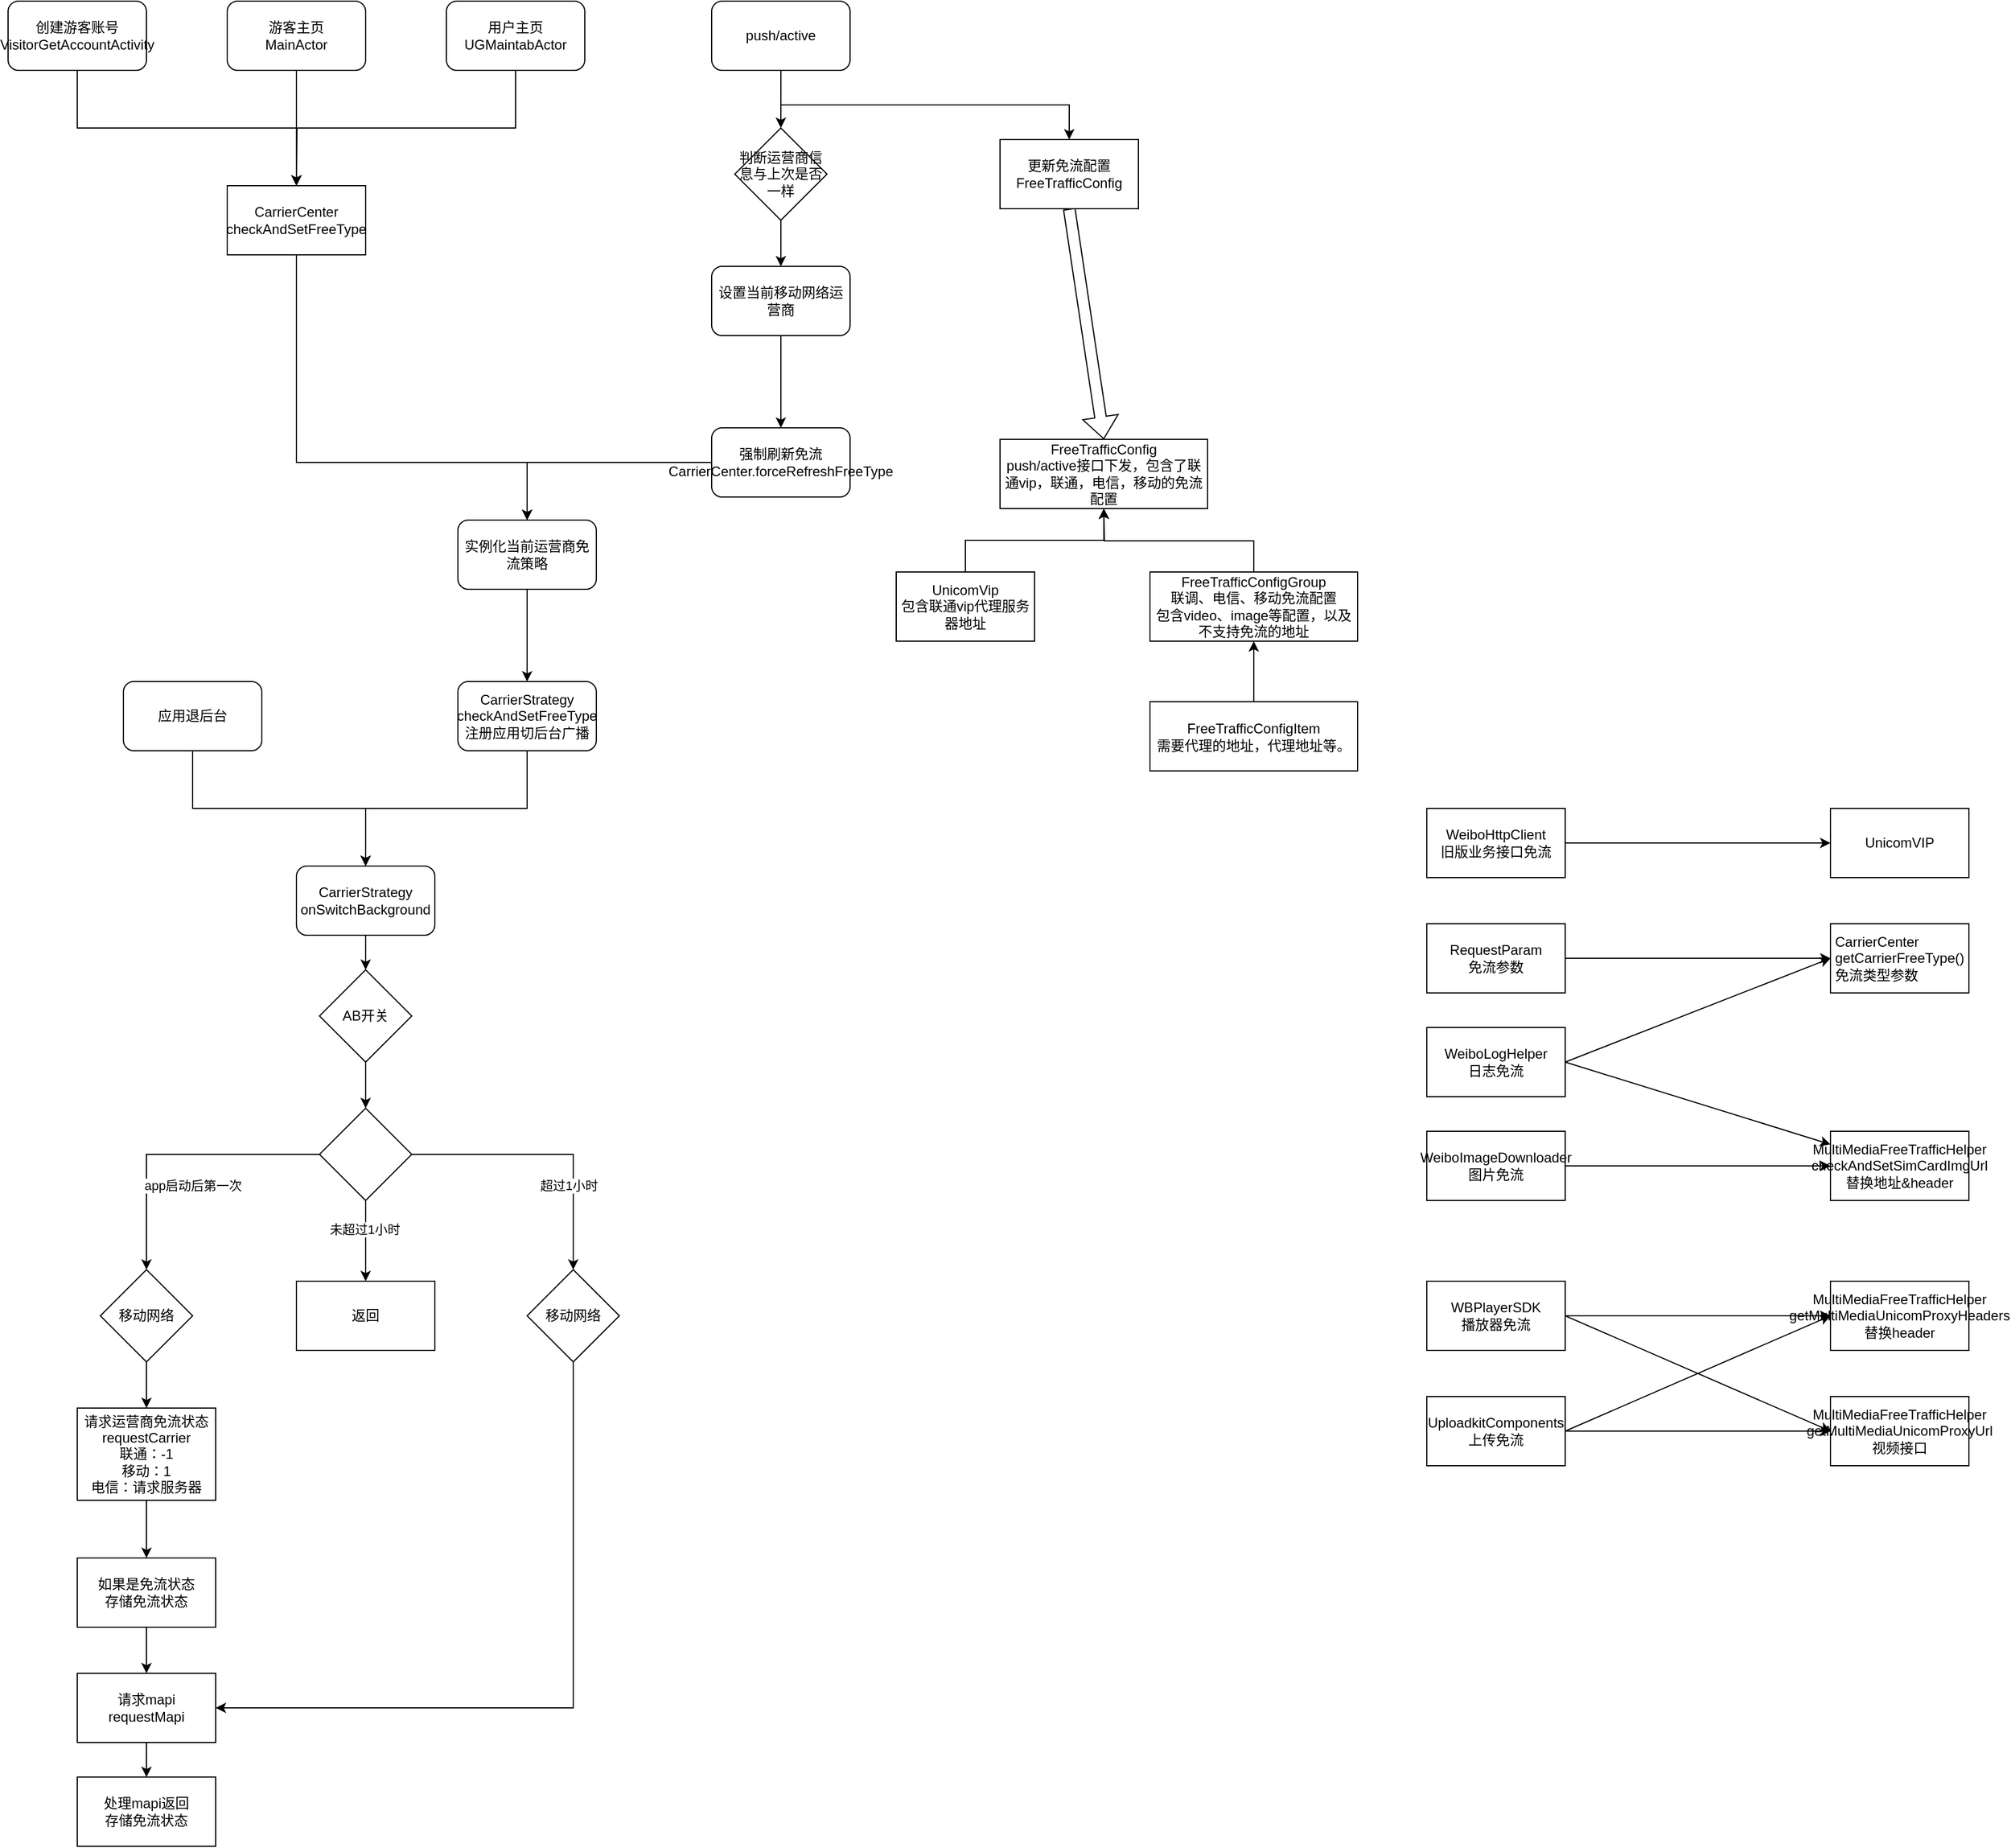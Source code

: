 <mxfile version="13.6.4" type="github" pages="2">
  <diagram id="5t_msXA3C3aUCK7MmMF7" name="客户端">
    <mxGraphModel dx="1398" dy="657" grid="1" gridSize="10" guides="1" tooltips="1" connect="1" arrows="1" fold="1" page="0" pageScale="1" pageWidth="1200" pageHeight="1600" math="0" shadow="0">
      <root>
        <mxCell id="0" />
        <mxCell id="1" parent="0" />
        <mxCell id="FD7otclthJIT6LNGtW_D-5" style="edgeStyle=orthogonalEdgeStyle;rounded=0;orthogonalLoop=1;jettySize=auto;html=1;exitX=0.5;exitY=1;exitDx=0;exitDy=0;" parent="1" source="FD7otclthJIT6LNGtW_D-1" edge="1">
          <mxGeometry relative="1" as="geometry">
            <mxPoint x="380" y="270" as="targetPoint" />
          </mxGeometry>
        </mxCell>
        <mxCell id="FD7otclthJIT6LNGtW_D-1" value="创建游客账号&lt;br&gt;VisitorGetAccountActivity" style="rounded=1;whiteSpace=wrap;html=1;" parent="1" vertex="1">
          <mxGeometry x="130" y="110" width="120" height="60" as="geometry" />
        </mxCell>
        <mxCell id="FD7otclthJIT6LNGtW_D-6" style="edgeStyle=orthogonalEdgeStyle;rounded=0;orthogonalLoop=1;jettySize=auto;html=1;exitX=0.5;exitY=1;exitDx=0;exitDy=0;entryX=0.5;entryY=0;entryDx=0;entryDy=0;" parent="1" source="FD7otclthJIT6LNGtW_D-2" target="FD7otclthJIT6LNGtW_D-4" edge="1">
          <mxGeometry relative="1" as="geometry" />
        </mxCell>
        <mxCell id="FD7otclthJIT6LNGtW_D-2" value="游客主页&lt;br&gt;MainActor" style="rounded=1;whiteSpace=wrap;html=1;" parent="1" vertex="1">
          <mxGeometry x="320" y="110" width="120" height="60" as="geometry" />
        </mxCell>
        <mxCell id="FD7otclthJIT6LNGtW_D-7" style="edgeStyle=orthogonalEdgeStyle;rounded=0;orthogonalLoop=1;jettySize=auto;html=1;exitX=0.5;exitY=1;exitDx=0;exitDy=0;entryX=0.5;entryY=0;entryDx=0;entryDy=0;" parent="1" source="FD7otclthJIT6LNGtW_D-3" target="FD7otclthJIT6LNGtW_D-4" edge="1">
          <mxGeometry relative="1" as="geometry" />
        </mxCell>
        <mxCell id="FD7otclthJIT6LNGtW_D-3" value="用户主页&lt;br&gt;UGMaintabActor" style="rounded=1;whiteSpace=wrap;html=1;" parent="1" vertex="1">
          <mxGeometry x="510" y="110" width="120" height="60" as="geometry" />
        </mxCell>
        <mxCell id="FD7otclthJIT6LNGtW_D-17" style="edgeStyle=orthogonalEdgeStyle;rounded=0;orthogonalLoop=1;jettySize=auto;html=1;exitX=0.5;exitY=1;exitDx=0;exitDy=0;entryX=0.5;entryY=0;entryDx=0;entryDy=0;" parent="1" source="FD7otclthJIT6LNGtW_D-4" target="FD7otclthJIT6LNGtW_D-15" edge="1">
          <mxGeometry relative="1" as="geometry">
            <Array as="points">
              <mxPoint x="380" y="510" />
              <mxPoint x="580" y="510" />
            </Array>
          </mxGeometry>
        </mxCell>
        <mxCell id="FD7otclthJIT6LNGtW_D-4" value="CarrierCenter&lt;br&gt;checkAndSetFreeType" style="rounded=0;whiteSpace=wrap;html=1;" parent="1" vertex="1">
          <mxGeometry x="320" y="270" width="120" height="60" as="geometry" />
        </mxCell>
        <mxCell id="FD7otclthJIT6LNGtW_D-10" value="" style="edgeStyle=orthogonalEdgeStyle;rounded=0;orthogonalLoop=1;jettySize=auto;html=1;entryX=0.5;entryY=0;entryDx=0;entryDy=0;" parent="1" source="FD7otclthJIT6LNGtW_D-8" target="FD7otclthJIT6LNGtW_D-9" edge="1">
          <mxGeometry relative="1" as="geometry" />
        </mxCell>
        <mxCell id="FD7otclthJIT6LNGtW_D-51" style="edgeStyle=orthogonalEdgeStyle;rounded=0;orthogonalLoop=1;jettySize=auto;html=1;exitX=0.5;exitY=1;exitDx=0;exitDy=0;entryX=0.5;entryY=0;entryDx=0;entryDy=0;" parent="1" source="FD7otclthJIT6LNGtW_D-8" target="FD7otclthJIT6LNGtW_D-50" edge="1">
          <mxGeometry relative="1" as="geometry" />
        </mxCell>
        <mxCell id="FD7otclthJIT6LNGtW_D-8" value="push/active" style="rounded=1;whiteSpace=wrap;html=1;" parent="1" vertex="1">
          <mxGeometry x="740" y="110" width="120" height="60" as="geometry" />
        </mxCell>
        <mxCell id="FD7otclthJIT6LNGtW_D-12" style="edgeStyle=orthogonalEdgeStyle;rounded=0;orthogonalLoop=1;jettySize=auto;html=1;exitX=0.5;exitY=1;exitDx=0;exitDy=0;entryX=0.5;entryY=0;entryDx=0;entryDy=0;" parent="1" source="FD7otclthJIT6LNGtW_D-9" target="2" edge="1">
          <mxGeometry relative="1" as="geometry" />
        </mxCell>
        <mxCell id="FD7otclthJIT6LNGtW_D-9" value="判断运营商信息与上次是否一样" style="rhombus;whiteSpace=wrap;html=1;" parent="1" vertex="1">
          <mxGeometry x="760" y="220" width="80" height="80" as="geometry" />
        </mxCell>
        <mxCell id="FD7otclthJIT6LNGtW_D-14" value="" style="edgeStyle=orthogonalEdgeStyle;rounded=0;orthogonalLoop=1;jettySize=auto;html=1;" parent="1" source="2" target="FD7otclthJIT6LNGtW_D-13" edge="1">
          <mxGeometry relative="1" as="geometry" />
        </mxCell>
        <mxCell id="2" value="设置当前移动网络运营商" style="rounded=1;whiteSpace=wrap;html=1;" parent="1" vertex="1">
          <mxGeometry x="740" y="340" width="120" height="60" as="geometry" />
        </mxCell>
        <mxCell id="FD7otclthJIT6LNGtW_D-16" value="" style="edgeStyle=orthogonalEdgeStyle;rounded=0;orthogonalLoop=1;jettySize=auto;html=1;" parent="1" source="FD7otclthJIT6LNGtW_D-13" target="FD7otclthJIT6LNGtW_D-15" edge="1">
          <mxGeometry relative="1" as="geometry" />
        </mxCell>
        <mxCell id="FD7otclthJIT6LNGtW_D-13" value="强制刷新免流&lt;br&gt;CarrierCenter.forceRefreshFreeType" style="whiteSpace=wrap;html=1;rounded=1;" parent="1" vertex="1">
          <mxGeometry x="740" y="480" width="120" height="60" as="geometry" />
        </mxCell>
        <mxCell id="FD7otclthJIT6LNGtW_D-19" value="" style="edgeStyle=orthogonalEdgeStyle;rounded=0;orthogonalLoop=1;jettySize=auto;html=1;" parent="1" source="FD7otclthJIT6LNGtW_D-15" target="FD7otclthJIT6LNGtW_D-18" edge="1">
          <mxGeometry relative="1" as="geometry" />
        </mxCell>
        <mxCell id="FD7otclthJIT6LNGtW_D-15" value="实例化当前运营商免流策略" style="whiteSpace=wrap;html=1;rounded=1;" parent="1" vertex="1">
          <mxGeometry x="520" y="560" width="120" height="60" as="geometry" />
        </mxCell>
        <mxCell id="FD7otclthJIT6LNGtW_D-21" style="edgeStyle=orthogonalEdgeStyle;rounded=0;orthogonalLoop=1;jettySize=auto;html=1;exitX=0.5;exitY=1;exitDx=0;exitDy=0;" parent="1" source="FD7otclthJIT6LNGtW_D-18" target="FD7otclthJIT6LNGtW_D-20" edge="1">
          <mxGeometry relative="1" as="geometry" />
        </mxCell>
        <mxCell id="FD7otclthJIT6LNGtW_D-18" value="CarrierStrategy&lt;br&gt;checkAndSetFreeType&lt;br&gt;注册应用切后台广播" style="whiteSpace=wrap;html=1;rounded=1;" parent="1" vertex="1">
          <mxGeometry x="520" y="700" width="120" height="60" as="geometry" />
        </mxCell>
        <mxCell id="FD7otclthJIT6LNGtW_D-25" value="" style="edgeStyle=orthogonalEdgeStyle;rounded=0;orthogonalLoop=1;jettySize=auto;html=1;entryX=0.5;entryY=0;entryDx=0;entryDy=0;" parent="1" source="FD7otclthJIT6LNGtW_D-20" target="FD7otclthJIT6LNGtW_D-26" edge="1">
          <mxGeometry relative="1" as="geometry">
            <mxPoint x="440" y="970" as="targetPoint" />
          </mxGeometry>
        </mxCell>
        <mxCell id="FD7otclthJIT6LNGtW_D-20" value="CarrierStrategy&lt;br&gt;onSwitchBackground" style="rounded=1;whiteSpace=wrap;html=1;" parent="1" vertex="1">
          <mxGeometry x="380" y="860" width="120" height="60" as="geometry" />
        </mxCell>
        <mxCell id="FD7otclthJIT6LNGtW_D-23" style="edgeStyle=orthogonalEdgeStyle;rounded=0;orthogonalLoop=1;jettySize=auto;html=1;exitX=0.5;exitY=1;exitDx=0;exitDy=0;entryX=0.5;entryY=0;entryDx=0;entryDy=0;" parent="1" source="FD7otclthJIT6LNGtW_D-22" target="FD7otclthJIT6LNGtW_D-20" edge="1">
          <mxGeometry relative="1" as="geometry" />
        </mxCell>
        <mxCell id="FD7otclthJIT6LNGtW_D-22" value="应用退后台" style="rounded=1;whiteSpace=wrap;html=1;" parent="1" vertex="1">
          <mxGeometry x="230" y="700" width="120" height="60" as="geometry" />
        </mxCell>
        <mxCell id="FD7otclthJIT6LNGtW_D-30" value="" style="edgeStyle=orthogonalEdgeStyle;rounded=0;orthogonalLoop=1;jettySize=auto;html=1;" parent="1" source="FD7otclthJIT6LNGtW_D-26" target="FD7otclthJIT6LNGtW_D-29" edge="1">
          <mxGeometry relative="1" as="geometry" />
        </mxCell>
        <mxCell id="FD7otclthJIT6LNGtW_D-26" value="AB开关" style="rhombus;whiteSpace=wrap;html=1;" parent="1" vertex="1">
          <mxGeometry x="400" y="950" width="80" height="80" as="geometry" />
        </mxCell>
        <mxCell id="FD7otclthJIT6LNGtW_D-32" style="edgeStyle=orthogonalEdgeStyle;rounded=0;orthogonalLoop=1;jettySize=auto;html=1;exitX=0;exitY=0.5;exitDx=0;exitDy=0;entryX=0.5;entryY=0;entryDx=0;entryDy=0;" parent="1" source="FD7otclthJIT6LNGtW_D-29" target="FD7otclthJIT6LNGtW_D-43" edge="1">
          <mxGeometry relative="1" as="geometry" />
        </mxCell>
        <mxCell id="FD7otclthJIT6LNGtW_D-33" value="app启动后第一次" style="edgeLabel;html=1;align=center;verticalAlign=middle;resizable=0;points=[];" parent="FD7otclthJIT6LNGtW_D-32" vertex="1" connectable="0">
          <mxGeometry x="-0.12" y="27" relative="1" as="geometry">
            <mxPoint as="offset" />
          </mxGeometry>
        </mxCell>
        <mxCell id="FD7otclthJIT6LNGtW_D-35" value="" style="edgeStyle=orthogonalEdgeStyle;rounded=0;orthogonalLoop=1;jettySize=auto;html=1;" parent="1" source="FD7otclthJIT6LNGtW_D-29" target="FD7otclthJIT6LNGtW_D-34" edge="1">
          <mxGeometry relative="1" as="geometry" />
        </mxCell>
        <mxCell id="FD7otclthJIT6LNGtW_D-36" value="未超过1小时" style="edgeLabel;html=1;align=center;verticalAlign=middle;resizable=0;points=[];" parent="FD7otclthJIT6LNGtW_D-35" vertex="1" connectable="0">
          <mxGeometry x="-0.286" y="-1" relative="1" as="geometry">
            <mxPoint as="offset" />
          </mxGeometry>
        </mxCell>
        <mxCell id="FD7otclthJIT6LNGtW_D-47" style="edgeStyle=orthogonalEdgeStyle;rounded=0;orthogonalLoop=1;jettySize=auto;html=1;exitX=1;exitY=0.5;exitDx=0;exitDy=0;entryX=0.5;entryY=0;entryDx=0;entryDy=0;" parent="1" source="FD7otclthJIT6LNGtW_D-29" target="FD7otclthJIT6LNGtW_D-46" edge="1">
          <mxGeometry relative="1" as="geometry" />
        </mxCell>
        <mxCell id="FD7otclthJIT6LNGtW_D-48" value="超过1小时" style="edgeLabel;html=1;align=center;verticalAlign=middle;resizable=0;points=[];" parent="FD7otclthJIT6LNGtW_D-47" vertex="1" connectable="0">
          <mxGeometry x="0.133" y="-27" relative="1" as="geometry">
            <mxPoint as="offset" />
          </mxGeometry>
        </mxCell>
        <mxCell id="FD7otclthJIT6LNGtW_D-29" value="" style="rhombus;whiteSpace=wrap;html=1;" parent="1" vertex="1">
          <mxGeometry x="400" y="1070" width="80" height="80" as="geometry" />
        </mxCell>
        <mxCell id="FD7otclthJIT6LNGtW_D-38" value="" style="edgeStyle=orthogonalEdgeStyle;rounded=0;orthogonalLoop=1;jettySize=auto;html=1;" parent="1" source="FD7otclthJIT6LNGtW_D-31" target="FD7otclthJIT6LNGtW_D-37" edge="1">
          <mxGeometry relative="1" as="geometry" />
        </mxCell>
        <mxCell id="FD7otclthJIT6LNGtW_D-31" value="请求运营商免流状态&lt;br&gt;requestCarrier&lt;br&gt;联通：-1&lt;br&gt;移动：1&lt;br&gt;电信：请求服务器" style="rounded=0;whiteSpace=wrap;html=1;" parent="1" vertex="1">
          <mxGeometry x="190" y="1330" width="120" height="80" as="geometry" />
        </mxCell>
        <mxCell id="FD7otclthJIT6LNGtW_D-34" value="返回" style="whiteSpace=wrap;html=1;" parent="1" vertex="1">
          <mxGeometry x="380" y="1220" width="120" height="60" as="geometry" />
        </mxCell>
        <mxCell id="FD7otclthJIT6LNGtW_D-40" value="" style="edgeStyle=orthogonalEdgeStyle;rounded=0;orthogonalLoop=1;jettySize=auto;html=1;" parent="1" source="FD7otclthJIT6LNGtW_D-37" target="FD7otclthJIT6LNGtW_D-39" edge="1">
          <mxGeometry relative="1" as="geometry" />
        </mxCell>
        <mxCell id="FD7otclthJIT6LNGtW_D-37" value="如果是免流状态&lt;br&gt;存储免流状态" style="whiteSpace=wrap;html=1;rounded=0;" parent="1" vertex="1">
          <mxGeometry x="190" y="1460" width="120" height="60" as="geometry" />
        </mxCell>
        <mxCell id="FD7otclthJIT6LNGtW_D-42" value="" style="edgeStyle=orthogonalEdgeStyle;rounded=0;orthogonalLoop=1;jettySize=auto;html=1;" parent="1" source="FD7otclthJIT6LNGtW_D-39" target="FD7otclthJIT6LNGtW_D-41" edge="1">
          <mxGeometry relative="1" as="geometry" />
        </mxCell>
        <mxCell id="FD7otclthJIT6LNGtW_D-39" value="请求mapi&lt;br&gt;requestMapi" style="whiteSpace=wrap;html=1;rounded=0;" parent="1" vertex="1">
          <mxGeometry x="190" y="1560" width="120" height="60" as="geometry" />
        </mxCell>
        <mxCell id="FD7otclthJIT6LNGtW_D-41" value="处理mapi返回&lt;br&gt;存储免流状态" style="whiteSpace=wrap;html=1;rounded=0;" parent="1" vertex="1">
          <mxGeometry x="190" y="1650" width="120" height="60" as="geometry" />
        </mxCell>
        <mxCell id="FD7otclthJIT6LNGtW_D-44" style="edgeStyle=orthogonalEdgeStyle;rounded=0;orthogonalLoop=1;jettySize=auto;html=1;exitX=0.5;exitY=1;exitDx=0;exitDy=0;entryX=0.5;entryY=0;entryDx=0;entryDy=0;" parent="1" source="FD7otclthJIT6LNGtW_D-43" target="FD7otclthJIT6LNGtW_D-31" edge="1">
          <mxGeometry relative="1" as="geometry" />
        </mxCell>
        <mxCell id="FD7otclthJIT6LNGtW_D-43" value="移动网络" style="rhombus;whiteSpace=wrap;html=1;" parent="1" vertex="1">
          <mxGeometry x="210" y="1210" width="80" height="80" as="geometry" />
        </mxCell>
        <mxCell id="FD7otclthJIT6LNGtW_D-49" style="edgeStyle=orthogonalEdgeStyle;rounded=0;orthogonalLoop=1;jettySize=auto;html=1;exitX=0.5;exitY=1;exitDx=0;exitDy=0;entryX=1;entryY=0.5;entryDx=0;entryDy=0;" parent="1" source="FD7otclthJIT6LNGtW_D-46" target="FD7otclthJIT6LNGtW_D-39" edge="1">
          <mxGeometry relative="1" as="geometry" />
        </mxCell>
        <mxCell id="FD7otclthJIT6LNGtW_D-46" value="移动网络" style="rhombus;whiteSpace=wrap;html=1;" parent="1" vertex="1">
          <mxGeometry x="580" y="1210" width="80" height="80" as="geometry" />
        </mxCell>
        <mxCell id="M2WQxrDhA5h37YQD7dsD-2" style="rounded=0;orthogonalLoop=1;jettySize=auto;html=1;exitX=0.5;exitY=1;exitDx=0;exitDy=0;entryX=0.5;entryY=0;entryDx=0;entryDy=0;shape=flexArrow;" edge="1" parent="1" source="FD7otclthJIT6LNGtW_D-50" target="FD7otclthJIT6LNGtW_D-76">
          <mxGeometry relative="1" as="geometry" />
        </mxCell>
        <mxCell id="FD7otclthJIT6LNGtW_D-50" value="更新免流配置&lt;br&gt;FreeTrafficConfig" style="rounded=0;whiteSpace=wrap;html=1;" parent="1" vertex="1">
          <mxGeometry x="990" y="230" width="120" height="60" as="geometry" />
        </mxCell>
        <mxCell id="FD7otclthJIT6LNGtW_D-76" value="FreeTrafficConfig&lt;br&gt;push/active接口下发，包含了联通vip，联通，电信，移动的免流配置" style="rounded=0;whiteSpace=wrap;html=1;" parent="1" vertex="1">
          <mxGeometry x="990" y="490" width="180" height="60" as="geometry" />
        </mxCell>
        <mxCell id="FD7otclthJIT6LNGtW_D-81" style="edgeStyle=orthogonalEdgeStyle;rounded=0;orthogonalLoop=1;jettySize=auto;html=1;exitX=0.5;exitY=0;exitDx=0;exitDy=0;" parent="1" source="FD7otclthJIT6LNGtW_D-77" edge="1">
          <mxGeometry relative="1" as="geometry">
            <mxPoint x="1080" y="550" as="targetPoint" />
          </mxGeometry>
        </mxCell>
        <mxCell id="FD7otclthJIT6LNGtW_D-77" value="FreeTrafficConfigGroup&lt;br&gt;联调、电信、移动免流配置&lt;br&gt;包含video、image等配置，以及不支持免流的地址" style="rounded=0;whiteSpace=wrap;html=1;" parent="1" vertex="1">
          <mxGeometry x="1120" y="605" width="180" height="60" as="geometry" />
        </mxCell>
        <mxCell id="FD7otclthJIT6LNGtW_D-82" style="edgeStyle=orthogonalEdgeStyle;rounded=0;orthogonalLoop=1;jettySize=auto;html=1;entryX=0.5;entryY=1;entryDx=0;entryDy=0;exitX=0.5;exitY=0;exitDx=0;exitDy=0;" parent="1" source="FD7otclthJIT6LNGtW_D-78" target="FD7otclthJIT6LNGtW_D-77" edge="1">
          <mxGeometry relative="1" as="geometry">
            <mxPoint x="1190" y="727.5" as="sourcePoint" />
          </mxGeometry>
        </mxCell>
        <mxCell id="FD7otclthJIT6LNGtW_D-78" value="FreeTrafficConfigItem&lt;br&gt;需要代理的地址，代理地址等。" style="rounded=0;whiteSpace=wrap;html=1;" parent="1" vertex="1">
          <mxGeometry x="1120" y="717.5" width="180" height="60" as="geometry" />
        </mxCell>
        <mxCell id="FD7otclthJIT6LNGtW_D-80" style="edgeStyle=orthogonalEdgeStyle;rounded=0;orthogonalLoop=1;jettySize=auto;html=1;exitX=0.5;exitY=0;exitDx=0;exitDy=0;" parent="1" source="FD7otclthJIT6LNGtW_D-79" target="FD7otclthJIT6LNGtW_D-76" edge="1">
          <mxGeometry relative="1" as="geometry" />
        </mxCell>
        <mxCell id="FD7otclthJIT6LNGtW_D-79" value="UnicomVip&lt;br&gt;包含联通vip代理服务器地址" style="rounded=0;whiteSpace=wrap;html=1;" parent="1" vertex="1">
          <mxGeometry x="900" y="605" width="120" height="60" as="geometry" />
        </mxCell>
        <mxCell id="FD7otclthJIT6LNGtW_D-91" value="WeiboImageDownloader&lt;br&gt;图片免流" style="rounded=0;whiteSpace=wrap;html=1;" parent="1" vertex="1">
          <mxGeometry x="1360" y="1090" width="120" height="60" as="geometry" />
        </mxCell>
        <mxCell id="VhMvJsWk_caTQHKzzRW5-12" style="rounded=0;orthogonalLoop=1;jettySize=auto;html=1;exitX=1;exitY=0.5;exitDx=0;exitDy=0;entryX=0;entryY=0.5;entryDx=0;entryDy=0;" parent="1" source="FD7otclthJIT6LNGtW_D-92" target="VhMvJsWk_caTQHKzzRW5-2" edge="1">
          <mxGeometry relative="1" as="geometry" />
        </mxCell>
        <mxCell id="FD7otclthJIT6LNGtW_D-92" value="WeiboLogHelper&lt;br&gt;日志免流" style="rounded=0;whiteSpace=wrap;html=1;" parent="1" vertex="1">
          <mxGeometry x="1360" y="1000" width="120" height="60" as="geometry" />
        </mxCell>
        <mxCell id="VhMvJsWk_caTQHKzzRW5-14" style="edgeStyle=none;rounded=0;orthogonalLoop=1;jettySize=auto;html=1;exitX=1;exitY=0.5;exitDx=0;exitDy=0;entryX=0;entryY=0.5;entryDx=0;entryDy=0;" parent="1" source="FD7otclthJIT6LNGtW_D-93" target="VhMvJsWk_caTQHKzzRW5-13" edge="1">
          <mxGeometry relative="1" as="geometry" />
        </mxCell>
        <mxCell id="FD7otclthJIT6LNGtW_D-93" value="WBPlayerSDK&lt;br&gt;播放器免流" style="rounded=0;whiteSpace=wrap;html=1;" parent="1" vertex="1">
          <mxGeometry x="1360" y="1220" width="120" height="60" as="geometry" />
        </mxCell>
        <mxCell id="FD7otclthJIT6LNGtW_D-96" value="" style="rounded=0;orthogonalLoop=1;jettySize=auto;html=1;" parent="1" source="FD7otclthJIT6LNGtW_D-94" target="FD7otclthJIT6LNGtW_D-95" edge="1">
          <mxGeometry relative="1" as="geometry" />
        </mxCell>
        <mxCell id="FD7otclthJIT6LNGtW_D-94" value="WeiboHttpClient&lt;br&gt;旧版业务接口免流" style="rounded=0;whiteSpace=wrap;html=1;" parent="1" vertex="1">
          <mxGeometry x="1360" y="810" width="120" height="60" as="geometry" />
        </mxCell>
        <mxCell id="FD7otclthJIT6LNGtW_D-95" value="UnicomVIP" style="whiteSpace=wrap;html=1;rounded=0;" parent="1" vertex="1">
          <mxGeometry x="1710" y="810" width="120" height="60" as="geometry" />
        </mxCell>
        <mxCell id="VhMvJsWk_caTQHKzzRW5-15" style="edgeStyle=none;rounded=0;orthogonalLoop=1;jettySize=auto;html=1;exitX=1;exitY=0.5;exitDx=0;exitDy=0;entryX=0;entryY=0.5;entryDx=0;entryDy=0;" parent="1" source="FD7otclthJIT6LNGtW_D-97" target="VhMvJsWk_caTQHKzzRW5-13" edge="1">
          <mxGeometry relative="1" as="geometry" />
        </mxCell>
        <mxCell id="FD7otclthJIT6LNGtW_D-97" value="UploadkitComponents&lt;br&gt;上传免流" style="rounded=0;whiteSpace=wrap;html=1;" parent="1" vertex="1">
          <mxGeometry x="1360" y="1320" width="120" height="60" as="geometry" />
        </mxCell>
        <mxCell id="VhMvJsWk_caTQHKzzRW5-3" value="" style="rounded=0;orthogonalLoop=1;jettySize=auto;html=1;" parent="1" source="FD7otclthJIT6LNGtW_D-99" target="VhMvJsWk_caTQHKzzRW5-2" edge="1">
          <mxGeometry relative="1" as="geometry" />
        </mxCell>
        <mxCell id="FD7otclthJIT6LNGtW_D-99" value="RequestParam&lt;br&gt;免流参数" style="rounded=0;whiteSpace=wrap;html=1;" parent="1" vertex="1">
          <mxGeometry x="1360" y="910" width="120" height="60" as="geometry" />
        </mxCell>
        <mxCell id="VhMvJsWk_caTQHKzzRW5-2" value="&lt;div style=&quot;text-align: left&quot;&gt;&lt;span&gt;CarrierCenter&lt;/span&gt;&lt;/div&gt;&lt;div style=&quot;text-align: left&quot;&gt;&lt;span&gt;getCarrierFreeType()&lt;/span&gt;&lt;/div&gt;&lt;div style=&quot;text-align: left&quot;&gt;免流类型参数&lt;/div&gt;" style="whiteSpace=wrap;html=1;rounded=0;" parent="1" vertex="1">
          <mxGeometry x="1710" y="910" width="120" height="60" as="geometry" />
        </mxCell>
        <mxCell id="VhMvJsWk_caTQHKzzRW5-4" value="" style="rounded=0;orthogonalLoop=1;jettySize=auto;html=1;" parent="1" target="VhMvJsWk_caTQHKzzRW5-5" edge="1">
          <mxGeometry relative="1" as="geometry">
            <mxPoint x="1480" y="1030" as="sourcePoint" />
          </mxGeometry>
        </mxCell>
        <mxCell id="VhMvJsWk_caTQHKzzRW5-5" value="&lt;span style=&quot;text-align: left&quot;&gt;MultiMediaFreeTrafficHelper&lt;br&gt;checkAndSetSimCardImgUrl&lt;br&gt;替换地址&amp;amp;header&lt;br&gt;&lt;/span&gt;" style="whiteSpace=wrap;html=1;rounded=0;" parent="1" vertex="1">
          <mxGeometry x="1710" y="1090" width="120" height="60" as="geometry" />
        </mxCell>
        <mxCell id="VhMvJsWk_caTQHKzzRW5-6" value="" style="rounded=0;orthogonalLoop=1;jettySize=auto;html=1;entryX=0;entryY=0.5;entryDx=0;entryDy=0;exitX=1;exitY=0.5;exitDx=0;exitDy=0;" parent="1" source="FD7otclthJIT6LNGtW_D-91" target="VhMvJsWk_caTQHKzzRW5-5" edge="1">
          <mxGeometry relative="1" as="geometry">
            <mxPoint x="1480" y="1140" as="sourcePoint" />
            <mxPoint x="1710" y="1140" as="targetPoint" />
          </mxGeometry>
        </mxCell>
        <mxCell id="VhMvJsWk_caTQHKzzRW5-8" value="" style="rounded=0;orthogonalLoop=1;jettySize=auto;html=1;entryX=0;entryY=0.5;entryDx=0;entryDy=0;" parent="1" target="VhMvJsWk_caTQHKzzRW5-9" edge="1">
          <mxGeometry relative="1" as="geometry">
            <mxPoint x="1480" y="1250" as="sourcePoint" />
          </mxGeometry>
        </mxCell>
        <mxCell id="VhMvJsWk_caTQHKzzRW5-9" value="&lt;span style=&quot;text-align: left&quot;&gt;MultiMediaFreeTrafficHelper&lt;br&gt;getMultiMediaUnicomProxyUrl&lt;br&gt;视频接口&lt;br&gt;&lt;/span&gt;" style="whiteSpace=wrap;html=1;rounded=0;" parent="1" vertex="1">
          <mxGeometry x="1710" y="1320" width="120" height="60" as="geometry" />
        </mxCell>
        <mxCell id="VhMvJsWk_caTQHKzzRW5-10" value="" style="rounded=0;orthogonalLoop=1;jettySize=auto;html=1;entryX=0;entryY=0.5;entryDx=0;entryDy=0;" parent="1" target="VhMvJsWk_caTQHKzzRW5-9" edge="1">
          <mxGeometry relative="1" as="geometry">
            <mxPoint x="1480" y="1350" as="sourcePoint" />
            <mxPoint x="1710" y="1350" as="targetPoint" />
          </mxGeometry>
        </mxCell>
        <mxCell id="VhMvJsWk_caTQHKzzRW5-13" value="&lt;span style=&quot;text-align: left&quot;&gt;MultiMediaFreeTrafficHelper&lt;br&gt;getMultiMediaUnicomProxyHeaders&lt;br&gt;替换header&lt;br&gt;&lt;/span&gt;" style="whiteSpace=wrap;html=1;rounded=0;" parent="1" vertex="1">
          <mxGeometry x="1710" y="1220" width="120" height="60" as="geometry" />
        </mxCell>
      </root>
    </mxGraphModel>
  </diagram>
  <diagram id="wdd9Wxzh6zNCUxIPPa7Z" name="时序图">
    <mxGraphModel dx="2598" dy="657" grid="1" gridSize="10" guides="1" tooltips="1" connect="1" arrows="1" fold="1" page="1" pageScale="1" pageWidth="1200" pageHeight="1600" math="0" shadow="0">
      <root>
        <mxCell id="Zx3ItGKa6gAKtKhe6P54-0" />
        <mxCell id="Zx3ItGKa6gAKtKhe6P54-1" parent="Zx3ItGKa6gAKtKhe6P54-0" />
        <mxCell id="Zx3ItGKa6gAKtKhe6P54-2" value="Client" style="shape=umlLifeline;perimeter=lifelinePerimeter;whiteSpace=wrap;html=1;container=1;collapsible=0;recursiveResize=0;outlineConnect=0;" parent="Zx3ItGKa6gAKtKhe6P54-1" vertex="1">
          <mxGeometry x="80" y="50" width="100" height="930" as="geometry" />
        </mxCell>
        <mxCell id="Zx3ItGKa6gAKtKhe6P54-9" value="push/active" style="html=1;verticalAlign=bottom;endArrow=block;" parent="Zx3ItGKa6gAKtKhe6P54-2" target="Zx3ItGKa6gAKtKhe6P54-5" edge="1">
          <mxGeometry width="80" relative="1" as="geometry">
            <mxPoint x="50" y="90" as="sourcePoint" />
            <mxPoint x="130" y="90" as="targetPoint" />
          </mxGeometry>
        </mxCell>
        <mxCell id="Zx3ItGKa6gAKtKhe6P54-5" value="mapi" style="shape=umlLifeline;perimeter=lifelinePerimeter;whiteSpace=wrap;html=1;container=1;collapsible=0;recursiveResize=0;outlineConnect=0;" parent="Zx3ItGKa6gAKtKhe6P54-1" vertex="1">
          <mxGeometry x="280" y="50" width="100" height="930" as="geometry" />
        </mxCell>
        <mxCell id="Zx3ItGKa6gAKtKhe6P54-6" value="运营商&lt;br&gt;Server" style="shape=umlLifeline;perimeter=lifelinePerimeter;whiteSpace=wrap;html=1;container=1;collapsible=0;recursiveResize=0;outlineConnect=0;" parent="Zx3ItGKa6gAKtKhe6P54-1" vertex="1">
          <mxGeometry x="480" y="50" width="100" height="930" as="geometry" />
        </mxCell>
        <mxCell id="Zx3ItGKa6gAKtKhe6P54-7" value="微博中转服务器" style="shape=umlLifeline;perimeter=lifelinePerimeter;whiteSpace=wrap;html=1;container=1;collapsible=0;recursiveResize=0;outlineConnect=0;" parent="Zx3ItGKa6gAKtKhe6P54-1" vertex="1">
          <mxGeometry x="680" y="50" width="100" height="930" as="geometry" />
        </mxCell>
        <mxCell id="Zx3ItGKa6gAKtKhe6P54-8" value="免流CDN" style="shape=umlLifeline;perimeter=lifelinePerimeter;whiteSpace=wrap;html=1;container=1;collapsible=0;recursiveResize=0;outlineConnect=0;" parent="Zx3ItGKa6gAKtKhe6P54-1" vertex="1">
          <mxGeometry x="880" y="50" width="100" height="930" as="geometry" />
        </mxCell>
        <mxCell id="Zx3ItGKa6gAKtKhe6P54-10" value="当前网络运营商 &amp;amp; 免流配置" style="html=1;verticalAlign=bottom;endArrow=open;dashed=1;endSize=8;" parent="Zx3ItGKa6gAKtKhe6P54-1" target="Zx3ItGKa6gAKtKhe6P54-2" edge="1">
          <mxGeometry relative="1" as="geometry">
            <mxPoint x="330" y="170" as="sourcePoint" />
            <mxPoint x="250" y="170" as="targetPoint" />
          </mxGeometry>
        </mxCell>
        <mxCell id="L4AFFT017c6pMfZP4k8h-0" value="请求当前免流状态" style="html=1;verticalAlign=bottom;endArrow=block;" parent="Zx3ItGKa6gAKtKhe6P54-1" edge="1">
          <mxGeometry width="80" relative="1" as="geometry">
            <mxPoint x="130" y="320" as="sourcePoint" />
            <mxPoint x="529.5" y="320" as="targetPoint" />
          </mxGeometry>
        </mxCell>
        <mxCell id="L4AFFT017c6pMfZP4k8h-1" value="免流状态" style="html=1;verticalAlign=bottom;endArrow=open;dashed=1;endSize=8;" parent="Zx3ItGKa6gAKtKhe6P54-1" edge="1">
          <mxGeometry relative="1" as="geometry">
            <mxPoint x="530" y="360" as="sourcePoint" />
            <mxPoint x="129.5" y="360" as="targetPoint" />
          </mxGeometry>
        </mxCell>
        <mxCell id="L4AFFT017c6pMfZP4k8h-2" value="请求当前免流状态&lt;br&gt;carrier/info" style="html=1;verticalAlign=bottom;endArrow=block;" parent="Zx3ItGKa6gAKtKhe6P54-1" edge="1">
          <mxGeometry width="80" relative="1" as="geometry">
            <mxPoint x="130.25" y="440" as="sourcePoint" />
            <mxPoint x="330" y="440" as="targetPoint" />
          </mxGeometry>
        </mxCell>
        <mxCell id="Xfnc2JzhtMYeQJa7CxyX-0" value="免流信息" style="html=1;verticalAlign=bottom;endArrow=open;dashed=1;endSize=8;" parent="Zx3ItGKa6gAKtKhe6P54-1" edge="1">
          <mxGeometry relative="1" as="geometry">
            <mxPoint x="329.5" y="480" as="sourcePoint" />
            <mxPoint x="129.5" y="480" as="targetPoint" />
            <Array as="points">
              <mxPoint x="220" y="480" />
            </Array>
          </mxGeometry>
        </mxCell>
        <mxCell id="Xfnc2JzhtMYeQJa7CxyX-1" value="请求运营商" style="html=1;verticalAlign=bottom;endArrow=block;" parent="Zx3ItGKa6gAKtKhe6P54-1" edge="1">
          <mxGeometry width="80" relative="1" as="geometry">
            <mxPoint x="330" y="440" as="sourcePoint" />
            <mxPoint x="529.75" y="440" as="targetPoint" />
          </mxGeometry>
        </mxCell>
        <mxCell id="Xfnc2JzhtMYeQJa7CxyX-2" value="免流信息" style="html=1;verticalAlign=bottom;endArrow=open;dashed=1;endSize=8;" parent="Zx3ItGKa6gAKtKhe6P54-1" edge="1">
          <mxGeometry relative="1" as="geometry">
            <mxPoint x="530" y="480" as="sourcePoint" />
            <mxPoint x="330" y="480" as="targetPoint" />
            <Array as="points">
              <mxPoint x="420.5" y="480" />
            </Array>
          </mxGeometry>
        </mxCell>
        <mxCell id="Xfnc2JzhtMYeQJa7CxyX-3" value="通过免流配置中的域名，直接请求免流CDN" style="html=1;verticalAlign=bottom;endArrow=block;" parent="Zx3ItGKa6gAKtKhe6P54-1" edge="1">
          <mxGeometry width="80" relative="1" as="geometry">
            <mxPoint x="130" y="694" as="sourcePoint" />
            <mxPoint x="929.5" y="694" as="targetPoint" />
          </mxGeometry>
        </mxCell>
        <mxCell id="Xfnc2JzhtMYeQJa7CxyX-4" value="通过免流配置中的域名，请求中转服务器" style="html=1;verticalAlign=bottom;endArrow=block;" parent="Zx3ItGKa6gAKtKhe6P54-1" edge="1">
          <mxGeometry width="80" relative="1" as="geometry">
            <mxPoint x="130" y="814" as="sourcePoint" />
            <mxPoint x="730" y="814" as="targetPoint" />
          </mxGeometry>
        </mxCell>
        <mxCell id="Xfnc2JzhtMYeQJa7CxyX-5" value="返回数据" style="html=1;verticalAlign=bottom;endArrow=open;dashed=1;endSize=8;" parent="Zx3ItGKa6gAKtKhe6P54-1" edge="1">
          <mxGeometry relative="1" as="geometry">
            <mxPoint x="929.5" y="724" as="sourcePoint" />
            <mxPoint x="129.5" y="724" as="targetPoint" />
            <Array as="points">
              <mxPoint x="840" y="724" />
            </Array>
          </mxGeometry>
        </mxCell>
        <mxCell id="Xfnc2JzhtMYeQJa7CxyX-7" value="返回数据" style="html=1;verticalAlign=bottom;endArrow=open;dashed=1;endSize=8;" parent="Zx3ItGKa6gAKtKhe6P54-1" edge="1">
          <mxGeometry relative="1" as="geometry">
            <mxPoint x="730" y="871" as="sourcePoint" />
            <mxPoint x="129.5" y="871" as="targetPoint" />
          </mxGeometry>
        </mxCell>
        <mxCell id="Xfnc2JzhtMYeQJa7CxyX-11" value="分发到免流CND" style="html=1;verticalAlign=bottom;endArrow=block;" parent="Zx3ItGKa6gAKtKhe6P54-1" target="Zx3ItGKa6gAKtKhe6P54-8" edge="1">
          <mxGeometry relative="1" as="geometry">
            <mxPoint x="730" y="814" as="sourcePoint" />
            <mxPoint x="925" y="814" as="targetPoint" />
          </mxGeometry>
        </mxCell>
        <mxCell id="Xfnc2JzhtMYeQJa7CxyX-12" value="返回数据" style="html=1;verticalAlign=bottom;endArrow=open;dashed=1;endSize=8;" parent="Zx3ItGKa6gAKtKhe6P54-1" source="Zx3ItGKa6gAKtKhe6P54-8" edge="1">
          <mxGeometry relative="1" as="geometry">
            <mxPoint x="729.5" y="871" as="targetPoint" />
            <mxPoint x="925" y="871" as="sourcePoint" />
          </mxGeometry>
        </mxCell>
        <mxCell id="Xfnc2JzhtMYeQJa7CxyX-15" value="&lt;span&gt;免流卡&lt;br&gt;（图片、视频、直播）&lt;br&gt;&lt;/span&gt;" style="text;html=1;strokeColor=none;fillColor=none;align=center;verticalAlign=middle;whiteSpace=wrap;rounded=0;" parent="Zx3ItGKa6gAKtKhe6P54-1" vertex="1">
          <mxGeometry x="-20" y="684" width="130" height="20" as="geometry" />
        </mxCell>
        <mxCell id="Xfnc2JzhtMYeQJa7CxyX-16" value="&lt;span&gt;联通会员&lt;/span&gt;" style="text;html=1;strokeColor=none;fillColor=none;align=center;verticalAlign=middle;whiteSpace=wrap;rounded=0;" parent="Zx3ItGKa6gAKtKhe6P54-1" vertex="1">
          <mxGeometry x="15" y="804" width="60" height="20" as="geometry" />
        </mxCell>
        <mxCell id="S-02nD10D-d4bgHcmyhw-0" value="carrier/get/info" style="html=1;verticalAlign=bottom;endArrow=block;" parent="Zx3ItGKa6gAKtKhe6P54-1" edge="1">
          <mxGeometry width="80" relative="1" as="geometry">
            <mxPoint x="130.5" y="230" as="sourcePoint" />
            <mxPoint x="330" y="230" as="targetPoint" />
          </mxGeometry>
        </mxCell>
        <mxCell id="S-02nD10D-d4bgHcmyhw-1" value="当前网络运营商" style="html=1;verticalAlign=bottom;endArrow=open;dashed=1;endSize=8;" parent="Zx3ItGKa6gAKtKhe6P54-1" edge="1">
          <mxGeometry relative="1" as="geometry">
            <mxPoint x="330.5" y="260" as="sourcePoint" />
            <mxPoint x="130" y="260" as="targetPoint" />
          </mxGeometry>
        </mxCell>
        <mxCell id="S-02nD10D-d4bgHcmyhw-3" value="push/active接口，返回免流配置包含联通会员和免流卡的相关配置，具体见接口文档。" style="shape=document;whiteSpace=wrap;html=1;boundedLbl=1;fillColor=#fff2cc;strokeColor=#d6b656;size=0.111;align=left;" parent="Zx3ItGKa6gAKtKhe6P54-1" vertex="1">
          <mxGeometry x="360" y="130" width="150" height="70" as="geometry" />
        </mxCell>
        <mxCell id="BMfTMdnMGLnC48BqI3dr-0" value="carrier/get/info接口，返回当前网络运营商。网络状态发生变化的时候会请求，目前只有IOS端有此请求。" style="shape=document;whiteSpace=wrap;html=1;boundedLbl=1;fillColor=#fff2cc;strokeColor=#d6b656;size=0.111;align=left;" parent="Zx3ItGKa6gAKtKhe6P54-1" vertex="1">
          <mxGeometry x="360" y="220" width="150" height="70" as="geometry" />
        </mxCell>
        <mxCell id="BMfTMdnMGLnC48BqI3dr-1" value="电信：由客户端请求运营商服务器&lt;br&gt;联通：写死返回-1 不免流&lt;br&gt;移动：写死返回1 免流" style="shape=document;whiteSpace=wrap;html=1;boundedLbl=1;fillColor=#fff2cc;strokeColor=#d6b656;size=0.111;align=left;" parent="Zx3ItGKa6gAKtKhe6P54-1" vertex="1">
          <mxGeometry x="550" y="300" width="150" height="80" as="geometry" />
        </mxCell>
        <mxCell id="BMfTMdnMGLnC48BqI3dr-3" value="客户端请求mapi，有服务端请求运营商，获取免流状态。" style="shape=document;whiteSpace=wrap;html=1;boundedLbl=1;fillColor=#fff2cc;strokeColor=#d6b656;size=0.111;align=left;" parent="Zx3ItGKa6gAKtKhe6P54-1" vertex="1">
          <mxGeometry x="550" y="420" width="150" height="70" as="geometry" />
        </mxCell>
        <mxCell id="BMfTMdnMGLnC48BqI3dr-4" value="通过免流配置，客户端通过替换域名的方式，直接访问免流CDN" style="shape=document;whiteSpace=wrap;html=1;boundedLbl=1;fillColor=#fff2cc;strokeColor=#d6b656;size=0.111;align=left;" parent="Zx3ItGKa6gAKtKhe6P54-1" vertex="1">
          <mxGeometry x="960" y="676.25" width="150" height="62.5" as="geometry" />
        </mxCell>
        <mxCell id="BMfTMdnMGLnC48BqI3dr-5" value="请求当前免流状态&lt;br&gt;carrier/info" style="html=1;verticalAlign=bottom;endArrow=block;" parent="Zx3ItGKa6gAKtKhe6P54-1" edge="1">
          <mxGeometry width="80" relative="1" as="geometry">
            <mxPoint x="130.75" y="580" as="sourcePoint" />
            <mxPoint x="330.5" y="580" as="targetPoint" />
          </mxGeometry>
        </mxCell>
        <mxCell id="BMfTMdnMGLnC48BqI3dr-6" value="免流信息" style="html=1;verticalAlign=bottom;endArrow=open;dashed=1;endSize=8;" parent="Zx3ItGKa6gAKtKhe6P54-1" edge="1">
          <mxGeometry relative="1" as="geometry">
            <mxPoint x="330" y="620" as="sourcePoint" />
            <mxPoint x="130" y="620" as="targetPoint" />
            <Array as="points">
              <mxPoint x="220.5" y="620" />
            </Array>
          </mxGeometry>
        </mxCell>
        <mxCell id="BMfTMdnMGLnC48BqI3dr-7" value="&lt;span&gt;免流卡&lt;br&gt;（业务接口）&lt;br&gt;&lt;/span&gt;" style="text;html=1;strokeColor=none;fillColor=none;align=center;verticalAlign=middle;whiteSpace=wrap;rounded=0;" parent="Zx3ItGKa6gAKtKhe6P54-1" vertex="1">
          <mxGeometry x="5" y="570" width="80" height="20" as="geometry" />
        </mxCell>
        <mxCell id="BMfTMdnMGLnC48BqI3dr-8" value="在请求接口中，统一添加免流字段。" style="shape=document;whiteSpace=wrap;html=1;boundedLbl=1;fillColor=#fff2cc;strokeColor=#d6b656;size=0.111;align=left;" parent="Zx3ItGKa6gAKtKhe6P54-1" vertex="1">
          <mxGeometry x="360" y="570" width="150" height="60" as="geometry" />
        </mxCell>
        <mxCell id="BMfTMdnMGLnC48BqI3dr-9" value="客户端所有请求统一走免流服务器，再由服务器分发到免流CDN。联通直接根据客户端访问的地址是否是中转服务器进行计算免流。" style="shape=document;whiteSpace=wrap;html=1;boundedLbl=1;fillColor=#fff2cc;strokeColor=#d6b656;size=0.111;align=left;" parent="Zx3ItGKa6gAKtKhe6P54-1" vertex="1">
          <mxGeometry x="960" y="804" width="150" height="96" as="geometry" />
        </mxCell>
        <mxCell id="BMfTMdnMGLnC48BqI3dr-10" value="客户度获取免流&lt;br&gt;配置和状态" style="rounded=0;whiteSpace=wrap;html=1;fillColor=#dae8fc;strokeColor=#6c8ebf;" parent="Zx3ItGKa6gAKtKhe6P54-1" vertex="1">
          <mxGeometry x="-50" y="120" width="25" height="380" as="geometry" />
        </mxCell>
        <mxCell id="BMfTMdnMGLnC48BqI3dr-11" value="免流实现" style="rounded=0;whiteSpace=wrap;html=1;fillColor=#d5e8d4;strokeColor=#82b366;" parent="Zx3ItGKa6gAKtKhe6P54-1" vertex="1">
          <mxGeometry x="-50" y="525" width="25" height="365" as="geometry" />
        </mxCell>
      </root>
    </mxGraphModel>
  </diagram>
</mxfile>

